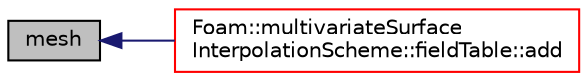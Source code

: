 digraph "mesh"
{
  bgcolor="transparent";
  edge [fontname="Helvetica",fontsize="10",labelfontname="Helvetica",labelfontsize="10"];
  node [fontname="Helvetica",fontsize="10",shape=record];
  rankdir="LR";
  Node70 [label="mesh",height=0.2,width=0.4,color="black", fillcolor="grey75", style="filled", fontcolor="black"];
  Node70 -> Node71 [dir="back",color="midnightblue",fontsize="10",style="solid",fontname="Helvetica"];
  Node71 [label="Foam::multivariateSurface\lInterpolationScheme::fieldTable::add",height=0.2,width=0.4,color="red",URL="$a23949.html#aacc7219ba767f127a3ceb7f18043e63f"];
}
